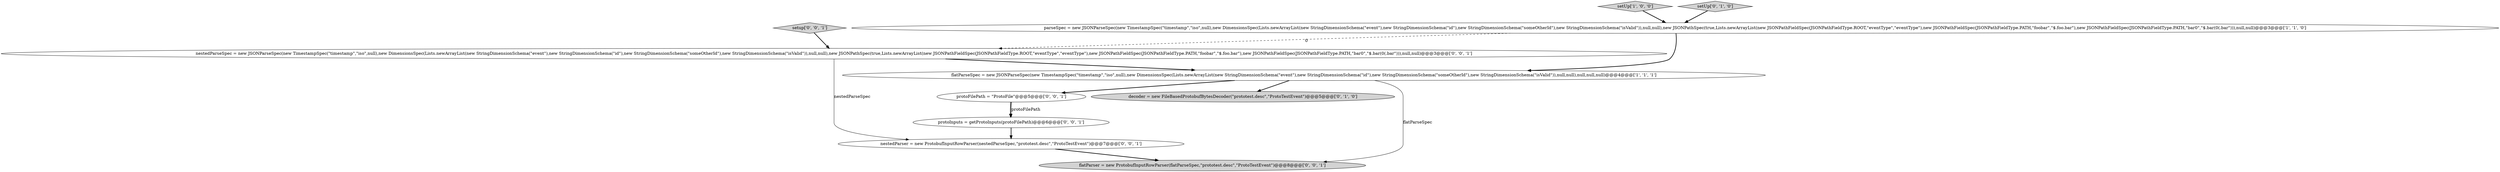 digraph {
10 [style = filled, label = "nestedParseSpec = new JSONParseSpec(new TimestampSpec(\"timestamp\",\"iso\",null),new DimensionsSpec(Lists.newArrayList(new StringDimensionSchema(\"event\"),new StringDimensionSchema(\"id\"),new StringDimensionSchema(\"someOtherId\"),new StringDimensionSchema(\"isValid\")),null,null),new JSONPathSpec(true,Lists.newArrayList(new JSONPathFieldSpec(JSONPathFieldType.ROOT,\"eventType\",\"eventType\"),new JSONPathFieldSpec(JSONPathFieldType.PATH,\"foobar\",\"$.foo.bar\"),new JSONPathFieldSpec(JSONPathFieldType.PATH,\"bar0\",\"$.bar(0(.bar\"))),null,null)@@@3@@@['0', '0', '1']", fillcolor = white, shape = ellipse image = "AAA0AAABBB3BBB"];
7 [style = filled, label = "nestedParser = new ProtobufInputRowParser(nestedParseSpec,\"prototest.desc\",\"ProtoTestEvent\")@@@7@@@['0', '0', '1']", fillcolor = white, shape = ellipse image = "AAA0AAABBB3BBB"];
5 [style = filled, label = "protoFilePath = \"ProtoFile\"@@@5@@@['0', '0', '1']", fillcolor = white, shape = ellipse image = "AAA0AAABBB3BBB"];
1 [style = filled, label = "setUp['1', '0', '0']", fillcolor = lightgray, shape = diamond image = "AAA0AAABBB1BBB"];
0 [style = filled, label = "parseSpec = new JSONParseSpec(new TimestampSpec(\"timestamp\",\"iso\",null),new DimensionsSpec(Lists.newArrayList(new StringDimensionSchema(\"event\"),new StringDimensionSchema(\"id\"),new StringDimensionSchema(\"someOtherId\"),new StringDimensionSchema(\"isValid\")),null,null),new JSONPathSpec(true,Lists.newArrayList(new JSONPathFieldSpec(JSONPathFieldType.ROOT,\"eventType\",\"eventType\"),new JSONPathFieldSpec(JSONPathFieldType.PATH,\"foobar\",\"$.foo.bar\"),new JSONPathFieldSpec(JSONPathFieldType.PATH,\"bar0\",\"$.bar(0(.bar\"))),null,null)@@@3@@@['1', '1', '0']", fillcolor = white, shape = ellipse image = "AAA0AAABBB1BBB"];
4 [style = filled, label = "setUp['0', '1', '0']", fillcolor = lightgray, shape = diamond image = "AAA0AAABBB2BBB"];
2 [style = filled, label = "flatParseSpec = new JSONParseSpec(new TimestampSpec(\"timestamp\",\"iso\",null),new DimensionsSpec(Lists.newArrayList(new StringDimensionSchema(\"event\"),new StringDimensionSchema(\"id\"),new StringDimensionSchema(\"someOtherId\"),new StringDimensionSchema(\"isValid\")),null,null),null,null,null)@@@4@@@['1', '1', '1']", fillcolor = white, shape = ellipse image = "AAA0AAABBB1BBB"];
8 [style = filled, label = "flatParser = new ProtobufInputRowParser(flatParseSpec,\"prototest.desc\",\"ProtoTestEvent\")@@@8@@@['0', '0', '1']", fillcolor = lightgray, shape = ellipse image = "AAA0AAABBB3BBB"];
9 [style = filled, label = "setup['0', '0', '1']", fillcolor = lightgray, shape = diamond image = "AAA0AAABBB3BBB"];
6 [style = filled, label = "protoInputs = getProtoInputs(protoFilePath)@@@6@@@['0', '0', '1']", fillcolor = white, shape = ellipse image = "AAA0AAABBB3BBB"];
3 [style = filled, label = "decoder = new FileBasedProtobufBytesDecoder(\"prototest.desc\",\"ProtoTestEvent\")@@@5@@@['0', '1', '0']", fillcolor = lightgray, shape = ellipse image = "AAA1AAABBB2BBB"];
9->10 [style = bold, label=""];
5->6 [style = solid, label="protoFilePath"];
0->10 [style = dashed, label="0"];
0->2 [style = bold, label=""];
6->7 [style = bold, label=""];
7->8 [style = bold, label=""];
10->2 [style = bold, label=""];
10->7 [style = solid, label="nestedParseSpec"];
5->6 [style = bold, label=""];
2->8 [style = solid, label="flatParseSpec"];
2->3 [style = bold, label=""];
4->0 [style = bold, label=""];
2->5 [style = bold, label=""];
1->0 [style = bold, label=""];
}
